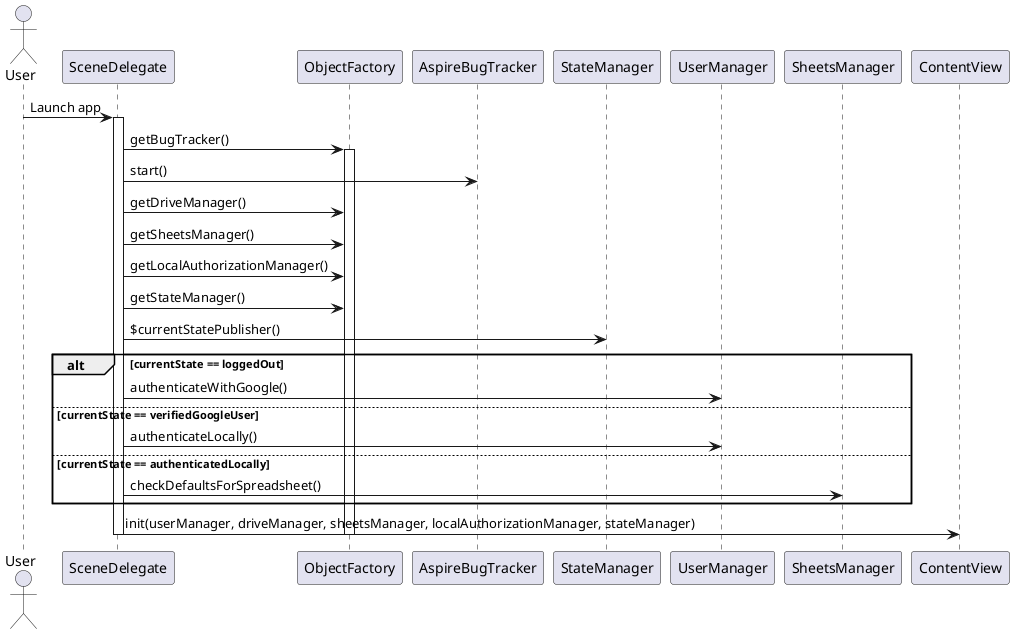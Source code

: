 @startuml
actor User
User -> SceneDelegate : Launch app
activate SceneDelegate

SceneDelegate -> ObjectFactory : getBugTracker()
activate ObjectFactory

SceneDelegate -> AspireBugTracker : start()
SceneDelegate -> ObjectFactory : getDriveManager()
SceneDelegate -> ObjectFactory : getSheetsManager()
SceneDelegate -> ObjectFactory : getLocalAuthorizationManager()
SceneDelegate -> ObjectFactory : getStateManager()

SceneDelegate -> StateManager : $currentStatePublisher()

alt currentState == loggedOut
SceneDelegate -> UserManager : authenticateWithGoogle()

else currentState == verifiedGoogleUser
SceneDelegate -> UserManager : authenticateLocally()

else currentState == authenticatedLocally
SceneDelegate -> SheetsManager : checkDefaultsForSpreadsheet()
end

SceneDelegate -> ContentView : init(userManager, driveManager, sheetsManager, localAuthorizationManager, stateManager)

deactivate ObjectFactory
deactivate SceneDelegate
@enduml